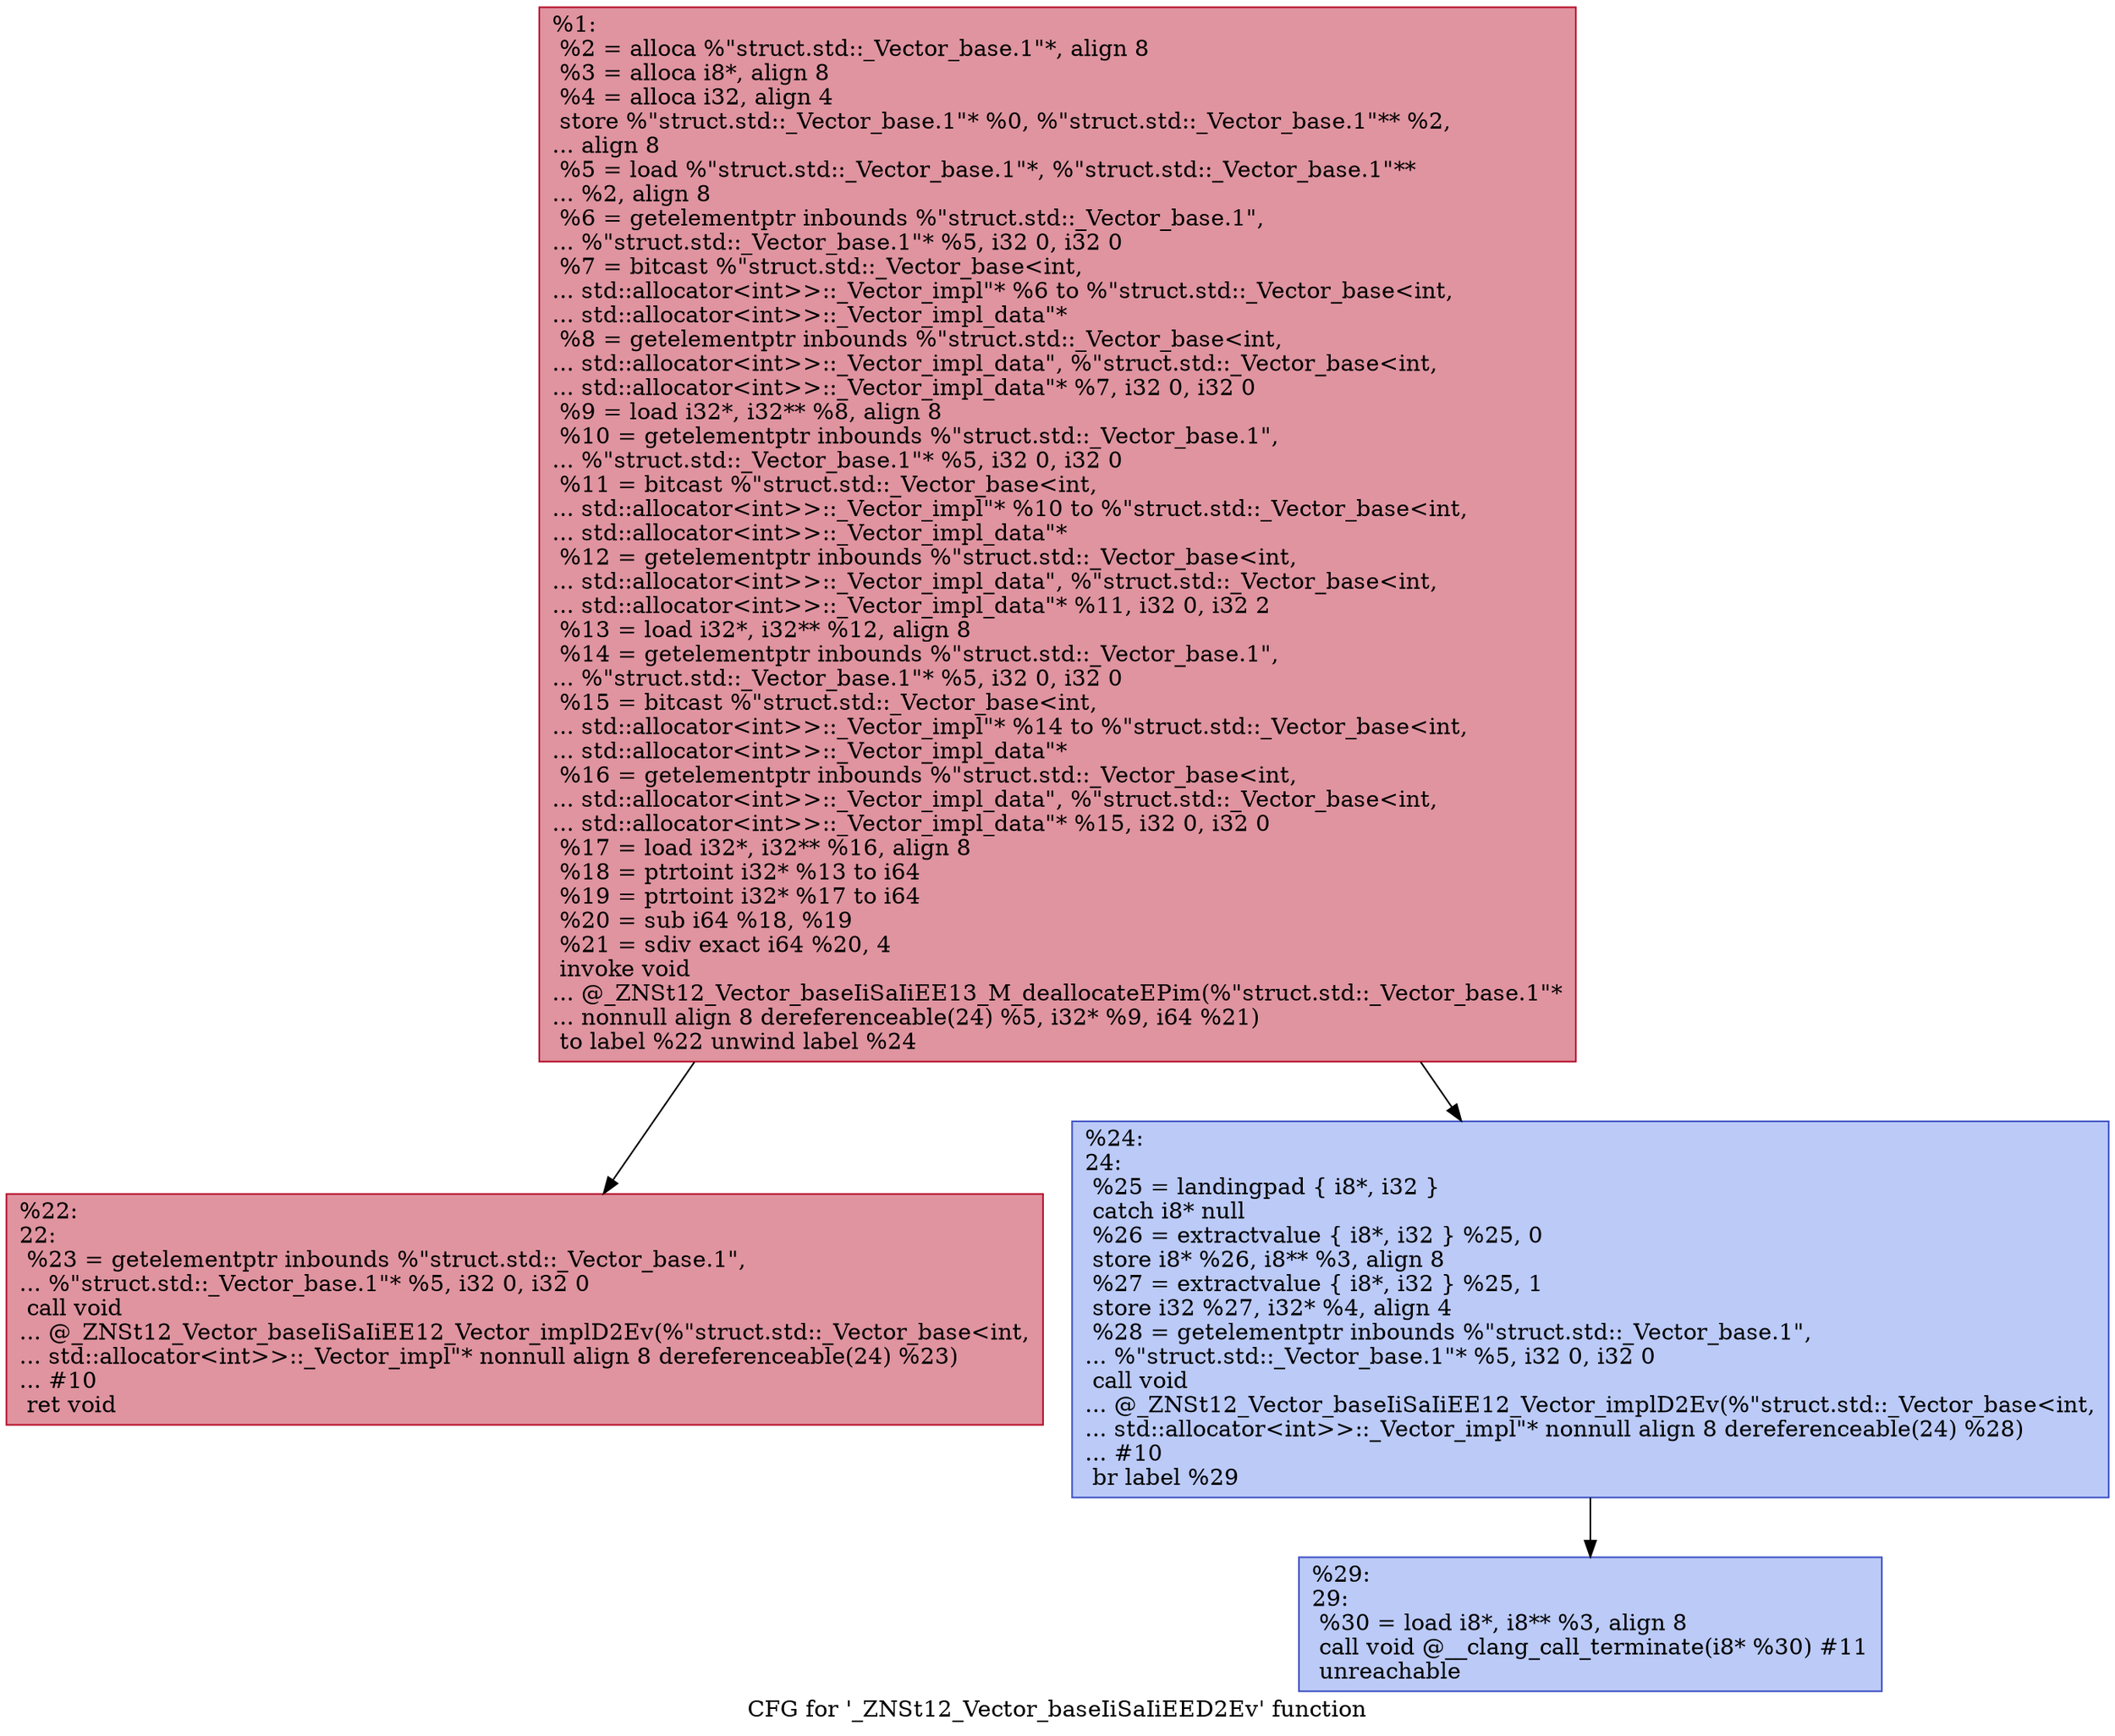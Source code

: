 digraph "CFG for '_ZNSt12_Vector_baseIiSaIiEED2Ev' function" {
	label="CFG for '_ZNSt12_Vector_baseIiSaIiEED2Ev' function";

	Node0x55a96eed53b0 [shape=record,color="#b70d28ff", style=filled, fillcolor="#b70d2870",label="{%1:\l  %2 = alloca %\"struct.std::_Vector_base.1\"*, align 8\l  %3 = alloca i8*, align 8\l  %4 = alloca i32, align 4\l  store %\"struct.std::_Vector_base.1\"* %0, %\"struct.std::_Vector_base.1\"** %2,\l... align 8\l  %5 = load %\"struct.std::_Vector_base.1\"*, %\"struct.std::_Vector_base.1\"**\l... %2, align 8\l  %6 = getelementptr inbounds %\"struct.std::_Vector_base.1\",\l... %\"struct.std::_Vector_base.1\"* %5, i32 0, i32 0\l  %7 = bitcast %\"struct.std::_Vector_base\<int,\l... std::allocator\<int\>\>::_Vector_impl\"* %6 to %\"struct.std::_Vector_base\<int,\l... std::allocator\<int\>\>::_Vector_impl_data\"*\l  %8 = getelementptr inbounds %\"struct.std::_Vector_base\<int,\l... std::allocator\<int\>\>::_Vector_impl_data\", %\"struct.std::_Vector_base\<int,\l... std::allocator\<int\>\>::_Vector_impl_data\"* %7, i32 0, i32 0\l  %9 = load i32*, i32** %8, align 8\l  %10 = getelementptr inbounds %\"struct.std::_Vector_base.1\",\l... %\"struct.std::_Vector_base.1\"* %5, i32 0, i32 0\l  %11 = bitcast %\"struct.std::_Vector_base\<int,\l... std::allocator\<int\>\>::_Vector_impl\"* %10 to %\"struct.std::_Vector_base\<int,\l... std::allocator\<int\>\>::_Vector_impl_data\"*\l  %12 = getelementptr inbounds %\"struct.std::_Vector_base\<int,\l... std::allocator\<int\>\>::_Vector_impl_data\", %\"struct.std::_Vector_base\<int,\l... std::allocator\<int\>\>::_Vector_impl_data\"* %11, i32 0, i32 2\l  %13 = load i32*, i32** %12, align 8\l  %14 = getelementptr inbounds %\"struct.std::_Vector_base.1\",\l... %\"struct.std::_Vector_base.1\"* %5, i32 0, i32 0\l  %15 = bitcast %\"struct.std::_Vector_base\<int,\l... std::allocator\<int\>\>::_Vector_impl\"* %14 to %\"struct.std::_Vector_base\<int,\l... std::allocator\<int\>\>::_Vector_impl_data\"*\l  %16 = getelementptr inbounds %\"struct.std::_Vector_base\<int,\l... std::allocator\<int\>\>::_Vector_impl_data\", %\"struct.std::_Vector_base\<int,\l... std::allocator\<int\>\>::_Vector_impl_data\"* %15, i32 0, i32 0\l  %17 = load i32*, i32** %16, align 8\l  %18 = ptrtoint i32* %13 to i64\l  %19 = ptrtoint i32* %17 to i64\l  %20 = sub i64 %18, %19\l  %21 = sdiv exact i64 %20, 4\l  invoke void\l... @_ZNSt12_Vector_baseIiSaIiEE13_M_deallocateEPim(%\"struct.std::_Vector_base.1\"*\l... nonnull align 8 dereferenceable(24) %5, i32* %9, i64 %21)\l          to label %22 unwind label %24\l}"];
	Node0x55a96eed53b0 -> Node0x55a96eed5590;
	Node0x55a96eed53b0 -> Node0x55a96eed5fb0;
	Node0x55a96eed5590 [shape=record,color="#b70d28ff", style=filled, fillcolor="#b70d2870",label="{%22:\l22:                                               \l  %23 = getelementptr inbounds %\"struct.std::_Vector_base.1\",\l... %\"struct.std::_Vector_base.1\"* %5, i32 0, i32 0\l  call void\l... @_ZNSt12_Vector_baseIiSaIiEE12_Vector_implD2Ev(%\"struct.std::_Vector_base\<int,\l... std::allocator\<int\>\>::_Vector_impl\"* nonnull align 8 dereferenceable(24) %23)\l... #10\l  ret void\l}"];
	Node0x55a96eed5fb0 [shape=record,color="#3d50c3ff", style=filled, fillcolor="#6687ed70",label="{%24:\l24:                                               \l  %25 = landingpad \{ i8*, i32 \}\l          catch i8* null\l  %26 = extractvalue \{ i8*, i32 \} %25, 0\l  store i8* %26, i8** %3, align 8\l  %27 = extractvalue \{ i8*, i32 \} %25, 1\l  store i32 %27, i32* %4, align 4\l  %28 = getelementptr inbounds %\"struct.std::_Vector_base.1\",\l... %\"struct.std::_Vector_base.1\"* %5, i32 0, i32 0\l  call void\l... @_ZNSt12_Vector_baseIiSaIiEE12_Vector_implD2Ev(%\"struct.std::_Vector_base\<int,\l... std::allocator\<int\>\>::_Vector_impl\"* nonnull align 8 dereferenceable(24) %28)\l... #10\l  br label %29\l}"];
	Node0x55a96eed5fb0 -> Node0x55a96eed69c0;
	Node0x55a96eed69c0 [shape=record,color="#3d50c3ff", style=filled, fillcolor="#6687ed70",label="{%29:\l29:                                               \l  %30 = load i8*, i8** %3, align 8\l  call void @__clang_call_terminate(i8* %30) #11\l  unreachable\l}"];
}
